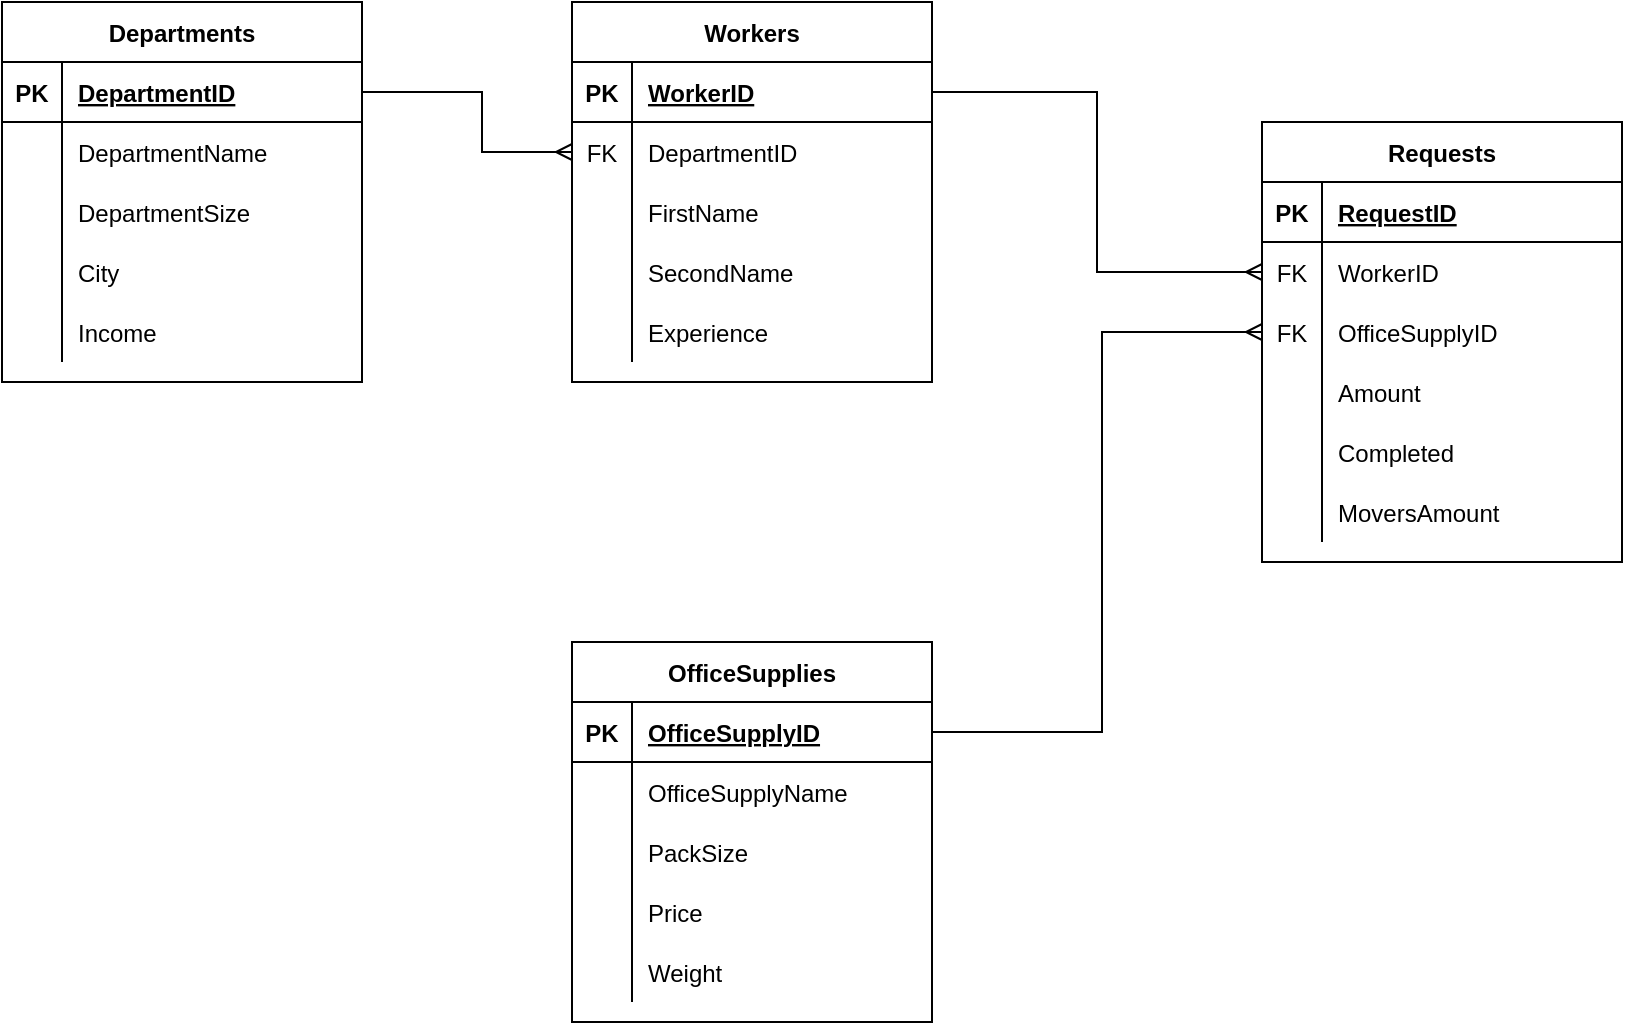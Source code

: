 <mxfile version="13.9.9" type="device" pages="2"><diagram id="JBA9lCnYGL79cfKIFQ2S" name="Страница 1"><mxGraphModel dx="1779" dy="644" grid="1" gridSize="10" guides="1" tooltips="1" connect="1" arrows="1" fold="1" page="1" pageScale="1" pageWidth="827" pageHeight="1169" math="0" shadow="0"><root><mxCell id="0"/><mxCell id="1" parent="0"/><mxCell id="MQrUTSWhX9fQGdC_dqaY-1" value="Requests" style="shape=table;startSize=30;container=1;collapsible=1;childLayout=tableLayout;fixedRows=1;rowLines=0;fontStyle=1;align=center;resizeLast=1;" parent="1" vertex="1"><mxGeometry x="480" y="840" width="180" height="220" as="geometry"/></mxCell><mxCell id="MQrUTSWhX9fQGdC_dqaY-2" value="" style="shape=partialRectangle;collapsible=0;dropTarget=0;pointerEvents=0;fillColor=none;top=0;left=0;bottom=1;right=0;points=[[0,0.5],[1,0.5]];portConstraint=eastwest;" parent="MQrUTSWhX9fQGdC_dqaY-1" vertex="1"><mxGeometry y="30" width="180" height="30" as="geometry"/></mxCell><mxCell id="MQrUTSWhX9fQGdC_dqaY-3" value="PK" style="shape=partialRectangle;connectable=0;fillColor=none;top=0;left=0;bottom=0;right=0;fontStyle=1;overflow=hidden;" parent="MQrUTSWhX9fQGdC_dqaY-2" vertex="1"><mxGeometry width="30" height="30" as="geometry"/></mxCell><mxCell id="MQrUTSWhX9fQGdC_dqaY-4" value="RequestID" style="shape=partialRectangle;connectable=0;fillColor=none;top=0;left=0;bottom=0;right=0;align=left;spacingLeft=6;fontStyle=5;overflow=hidden;" parent="MQrUTSWhX9fQGdC_dqaY-2" vertex="1"><mxGeometry x="30" width="150" height="30" as="geometry"/></mxCell><mxCell id="MQrUTSWhX9fQGdC_dqaY-5" value="" style="shape=partialRectangle;collapsible=0;dropTarget=0;pointerEvents=0;fillColor=none;top=0;left=0;bottom=0;right=0;points=[[0,0.5],[1,0.5]];portConstraint=eastwest;" parent="MQrUTSWhX9fQGdC_dqaY-1" vertex="1"><mxGeometry y="60" width="180" height="30" as="geometry"/></mxCell><mxCell id="MQrUTSWhX9fQGdC_dqaY-6" value="FK" style="shape=partialRectangle;connectable=0;fillColor=none;top=0;left=0;bottom=0;right=0;editable=1;overflow=hidden;" parent="MQrUTSWhX9fQGdC_dqaY-5" vertex="1"><mxGeometry width="30" height="30" as="geometry"/></mxCell><mxCell id="MQrUTSWhX9fQGdC_dqaY-7" value="WorkerID" style="shape=partialRectangle;connectable=0;fillColor=none;top=0;left=0;bottom=0;right=0;align=left;spacingLeft=6;overflow=hidden;" parent="MQrUTSWhX9fQGdC_dqaY-5" vertex="1"><mxGeometry x="30" width="150" height="30" as="geometry"/></mxCell><mxCell id="MQrUTSWhX9fQGdC_dqaY-8" style="shape=partialRectangle;collapsible=0;dropTarget=0;pointerEvents=0;fillColor=none;top=0;left=0;bottom=0;right=0;points=[[0,0.5],[1,0.5]];portConstraint=eastwest;" parent="MQrUTSWhX9fQGdC_dqaY-1" vertex="1"><mxGeometry y="90" width="180" height="30" as="geometry"/></mxCell><mxCell id="MQrUTSWhX9fQGdC_dqaY-9" value="FK" style="shape=partialRectangle;connectable=0;fillColor=none;top=0;left=0;bottom=0;right=0;editable=1;overflow=hidden;" parent="MQrUTSWhX9fQGdC_dqaY-8" vertex="1"><mxGeometry width="30" height="30" as="geometry"/></mxCell><mxCell id="MQrUTSWhX9fQGdC_dqaY-10" value="OfficeSupplyID" style="shape=partialRectangle;connectable=0;fillColor=none;top=0;left=0;bottom=0;right=0;align=left;spacingLeft=6;overflow=hidden;" parent="MQrUTSWhX9fQGdC_dqaY-8" vertex="1"><mxGeometry x="30" width="150" height="30" as="geometry"/></mxCell><mxCell id="MQrUTSWhX9fQGdC_dqaY-11" value="" style="shape=partialRectangle;collapsible=0;dropTarget=0;pointerEvents=0;fillColor=none;top=0;left=0;bottom=0;right=0;points=[[0,0.5],[1,0.5]];portConstraint=eastwest;" parent="MQrUTSWhX9fQGdC_dqaY-1" vertex="1"><mxGeometry y="120" width="180" height="30" as="geometry"/></mxCell><mxCell id="MQrUTSWhX9fQGdC_dqaY-12" value="" style="shape=partialRectangle;connectable=0;fillColor=none;top=0;left=0;bottom=0;right=0;editable=1;overflow=hidden;" parent="MQrUTSWhX9fQGdC_dqaY-11" vertex="1"><mxGeometry width="30" height="30" as="geometry"/></mxCell><mxCell id="MQrUTSWhX9fQGdC_dqaY-13" value="Amount" style="shape=partialRectangle;connectable=0;fillColor=none;top=0;left=0;bottom=0;right=0;align=left;spacingLeft=6;overflow=hidden;" parent="MQrUTSWhX9fQGdC_dqaY-11" vertex="1"><mxGeometry x="30" width="150" height="30" as="geometry"/></mxCell><mxCell id="MQrUTSWhX9fQGdC_dqaY-20" value="" style="shape=partialRectangle;collapsible=0;dropTarget=0;pointerEvents=0;fillColor=none;top=0;left=0;bottom=0;right=0;points=[[0,0.5],[1,0.5]];portConstraint=eastwest;" parent="MQrUTSWhX9fQGdC_dqaY-1" vertex="1"><mxGeometry y="150" width="180" height="30" as="geometry"/></mxCell><mxCell id="MQrUTSWhX9fQGdC_dqaY-21" value="" style="shape=partialRectangle;connectable=0;fillColor=none;top=0;left=0;bottom=0;right=0;editable=1;overflow=hidden;" parent="MQrUTSWhX9fQGdC_dqaY-20" vertex="1"><mxGeometry width="30" height="30" as="geometry"/></mxCell><mxCell id="MQrUTSWhX9fQGdC_dqaY-22" value="Completed" style="shape=partialRectangle;connectable=0;fillColor=none;top=0;left=0;bottom=0;right=0;align=left;spacingLeft=6;overflow=hidden;" parent="MQrUTSWhX9fQGdC_dqaY-20" vertex="1"><mxGeometry x="30" width="150" height="30" as="geometry"/></mxCell><mxCell id="U74N8zRmTQMSgOR-BEY1-1" value="" style="shape=partialRectangle;collapsible=0;dropTarget=0;pointerEvents=0;fillColor=none;top=0;left=0;bottom=0;right=0;points=[[0,0.5],[1,0.5]];portConstraint=eastwest;" vertex="1" parent="MQrUTSWhX9fQGdC_dqaY-1"><mxGeometry y="180" width="180" height="30" as="geometry"/></mxCell><mxCell id="U74N8zRmTQMSgOR-BEY1-2" value="" style="shape=partialRectangle;connectable=0;fillColor=none;top=0;left=0;bottom=0;right=0;editable=1;overflow=hidden;" vertex="1" parent="U74N8zRmTQMSgOR-BEY1-1"><mxGeometry width="30" height="30" as="geometry"/></mxCell><mxCell id="U74N8zRmTQMSgOR-BEY1-3" value="MoversAmount" style="shape=partialRectangle;connectable=0;fillColor=none;top=0;left=0;bottom=0;right=0;align=left;spacingLeft=6;overflow=hidden;" vertex="1" parent="U74N8zRmTQMSgOR-BEY1-1"><mxGeometry x="30" width="150" height="30" as="geometry"/></mxCell><mxCell id="MQrUTSWhX9fQGdC_dqaY-26" style="edgeStyle=orthogonalEdgeStyle;rounded=0;orthogonalLoop=1;jettySize=auto;html=1;exitX=1;exitY=0.5;exitDx=0;exitDy=0;endArrow=ERmany;endFill=0;entryX=0;entryY=0.5;entryDx=0;entryDy=0;" parent="1" source="MQrUTSWhX9fQGdC_dqaY-28" target="MQrUTSWhX9fQGdC_dqaY-5" edge="1"><mxGeometry relative="1" as="geometry"><mxPoint x="390" y="760" as="targetPoint"/></mxGeometry></mxCell><mxCell id="MQrUTSWhX9fQGdC_dqaY-27" value="Workers" style="shape=table;startSize=30;container=1;collapsible=1;childLayout=tableLayout;fixedRows=1;rowLines=0;fontStyle=1;align=center;resizeLast=1;" parent="1" vertex="1"><mxGeometry x="135" y="780" width="180" height="190" as="geometry"/></mxCell><mxCell id="MQrUTSWhX9fQGdC_dqaY-28" value="" style="shape=partialRectangle;collapsible=0;dropTarget=0;pointerEvents=0;fillColor=none;top=0;left=0;bottom=1;right=0;points=[[0,0.5],[1,0.5]];portConstraint=eastwest;" parent="MQrUTSWhX9fQGdC_dqaY-27" vertex="1"><mxGeometry y="30" width="180" height="30" as="geometry"/></mxCell><mxCell id="MQrUTSWhX9fQGdC_dqaY-29" value="PK" style="shape=partialRectangle;connectable=0;fillColor=none;top=0;left=0;bottom=0;right=0;fontStyle=1;overflow=hidden;" parent="MQrUTSWhX9fQGdC_dqaY-28" vertex="1"><mxGeometry width="30" height="30" as="geometry"/></mxCell><mxCell id="MQrUTSWhX9fQGdC_dqaY-30" value="WorkerID" style="shape=partialRectangle;connectable=0;fillColor=none;top=0;left=0;bottom=0;right=0;align=left;spacingLeft=6;fontStyle=5;overflow=hidden;" parent="MQrUTSWhX9fQGdC_dqaY-28" vertex="1"><mxGeometry x="30" width="150" height="30" as="geometry"/></mxCell><mxCell id="MQrUTSWhX9fQGdC_dqaY-31" value="" style="shape=partialRectangle;collapsible=0;dropTarget=0;pointerEvents=0;fillColor=none;top=0;left=0;bottom=0;right=0;points=[[0,0.5],[1,0.5]];portConstraint=eastwest;" parent="MQrUTSWhX9fQGdC_dqaY-27" vertex="1"><mxGeometry y="60" width="180" height="30" as="geometry"/></mxCell><mxCell id="MQrUTSWhX9fQGdC_dqaY-32" value="FK" style="shape=partialRectangle;connectable=0;fillColor=none;top=0;left=0;bottom=0;right=0;editable=1;overflow=hidden;" parent="MQrUTSWhX9fQGdC_dqaY-31" vertex="1"><mxGeometry width="30" height="30" as="geometry"/></mxCell><mxCell id="MQrUTSWhX9fQGdC_dqaY-33" value="DepartmentID" style="shape=partialRectangle;connectable=0;fillColor=none;top=0;left=0;bottom=0;right=0;align=left;spacingLeft=6;overflow=hidden;" parent="MQrUTSWhX9fQGdC_dqaY-31" vertex="1"><mxGeometry x="30" width="150" height="30" as="geometry"/></mxCell><mxCell id="MQrUTSWhX9fQGdC_dqaY-34" value="" style="shape=partialRectangle;collapsible=0;dropTarget=0;pointerEvents=0;fillColor=none;top=0;left=0;bottom=0;right=0;points=[[0,0.5],[1,0.5]];portConstraint=eastwest;" parent="MQrUTSWhX9fQGdC_dqaY-27" vertex="1"><mxGeometry y="90" width="180" height="30" as="geometry"/></mxCell><mxCell id="MQrUTSWhX9fQGdC_dqaY-35" value="" style="shape=partialRectangle;connectable=0;fillColor=none;top=0;left=0;bottom=0;right=0;editable=1;overflow=hidden;" parent="MQrUTSWhX9fQGdC_dqaY-34" vertex="1"><mxGeometry width="30" height="30" as="geometry"/></mxCell><mxCell id="MQrUTSWhX9fQGdC_dqaY-36" value="FirstName" style="shape=partialRectangle;connectable=0;fillColor=none;top=0;left=0;bottom=0;right=0;align=left;spacingLeft=6;overflow=hidden;" parent="MQrUTSWhX9fQGdC_dqaY-34" vertex="1"><mxGeometry x="30" width="150" height="30" as="geometry"/></mxCell><mxCell id="MQrUTSWhX9fQGdC_dqaY-37" style="shape=partialRectangle;collapsible=0;dropTarget=0;pointerEvents=0;fillColor=none;top=0;left=0;bottom=0;right=0;points=[[0,0.5],[1,0.5]];portConstraint=eastwest;" parent="MQrUTSWhX9fQGdC_dqaY-27" vertex="1"><mxGeometry y="120" width="180" height="30" as="geometry"/></mxCell><mxCell id="MQrUTSWhX9fQGdC_dqaY-38" style="shape=partialRectangle;connectable=0;fillColor=none;top=0;left=0;bottom=0;right=0;editable=1;overflow=hidden;" parent="MQrUTSWhX9fQGdC_dqaY-37" vertex="1"><mxGeometry width="30" height="30" as="geometry"/></mxCell><mxCell id="MQrUTSWhX9fQGdC_dqaY-39" value="SecondName" style="shape=partialRectangle;connectable=0;fillColor=none;top=0;left=0;bottom=0;right=0;align=left;spacingLeft=6;overflow=hidden;" parent="MQrUTSWhX9fQGdC_dqaY-37" vertex="1"><mxGeometry x="30" width="150" height="30" as="geometry"/></mxCell><mxCell id="MQrUTSWhX9fQGdC_dqaY-43" style="shape=partialRectangle;collapsible=0;dropTarget=0;pointerEvents=0;fillColor=none;top=0;left=0;bottom=0;right=0;points=[[0,0.5],[1,0.5]];portConstraint=eastwest;" parent="MQrUTSWhX9fQGdC_dqaY-27" vertex="1"><mxGeometry y="150" width="180" height="30" as="geometry"/></mxCell><mxCell id="MQrUTSWhX9fQGdC_dqaY-44" style="shape=partialRectangle;connectable=0;fillColor=none;top=0;left=0;bottom=0;right=0;editable=1;overflow=hidden;" parent="MQrUTSWhX9fQGdC_dqaY-43" vertex="1"><mxGeometry width="30" height="30" as="geometry"/></mxCell><mxCell id="MQrUTSWhX9fQGdC_dqaY-45" value="Experience" style="shape=partialRectangle;connectable=0;fillColor=none;top=0;left=0;bottom=0;right=0;align=left;spacingLeft=6;overflow=hidden;" parent="MQrUTSWhX9fQGdC_dqaY-43" vertex="1"><mxGeometry x="30" width="150" height="30" as="geometry"/></mxCell><mxCell id="MQrUTSWhX9fQGdC_dqaY-46" style="edgeStyle=orthogonalEdgeStyle;rounded=0;orthogonalLoop=1;jettySize=auto;html=1;exitX=1;exitY=0.5;exitDx=0;exitDy=0;endArrow=ERmany;endFill=0;entryX=0;entryY=0.5;entryDx=0;entryDy=0;" parent="1" source="MQrUTSWhX9fQGdC_dqaY-48" target="MQrUTSWhX9fQGdC_dqaY-8" edge="1"><mxGeometry relative="1" as="geometry"><mxPoint x="570" y="970" as="targetPoint"/><mxPoint x="340" y="1045" as="sourcePoint"/><Array as="points"><mxPoint x="400" y="1145"/><mxPoint x="400" y="945"/></Array></mxGeometry></mxCell><mxCell id="MQrUTSWhX9fQGdC_dqaY-47" value="OfficeSupplies" style="shape=table;startSize=30;container=1;collapsible=1;childLayout=tableLayout;fixedRows=1;rowLines=0;fontStyle=1;align=center;resizeLast=1;" parent="1" vertex="1"><mxGeometry x="135" y="1100" width="180" height="190" as="geometry"/></mxCell><mxCell id="MQrUTSWhX9fQGdC_dqaY-48" value="" style="shape=partialRectangle;collapsible=0;dropTarget=0;pointerEvents=0;fillColor=none;top=0;left=0;bottom=1;right=0;points=[[0,0.5],[1,0.5]];portConstraint=eastwest;" parent="MQrUTSWhX9fQGdC_dqaY-47" vertex="1"><mxGeometry y="30" width="180" height="30" as="geometry"/></mxCell><mxCell id="MQrUTSWhX9fQGdC_dqaY-49" value="PK" style="shape=partialRectangle;connectable=0;fillColor=none;top=0;left=0;bottom=0;right=0;fontStyle=1;overflow=hidden;" parent="MQrUTSWhX9fQGdC_dqaY-48" vertex="1"><mxGeometry width="30" height="30" as="geometry"/></mxCell><mxCell id="MQrUTSWhX9fQGdC_dqaY-50" value="OfficeSupplyID" style="shape=partialRectangle;connectable=0;fillColor=none;top=0;left=0;bottom=0;right=0;align=left;spacingLeft=6;fontStyle=5;overflow=hidden;" parent="MQrUTSWhX9fQGdC_dqaY-48" vertex="1"><mxGeometry x="30" width="150" height="30" as="geometry"/></mxCell><mxCell id="MQrUTSWhX9fQGdC_dqaY-51" style="shape=partialRectangle;collapsible=0;dropTarget=0;pointerEvents=0;fillColor=none;top=0;left=0;bottom=0;right=0;points=[[0,0.5],[1,0.5]];portConstraint=eastwest;" parent="MQrUTSWhX9fQGdC_dqaY-47" vertex="1"><mxGeometry y="60" width="180" height="30" as="geometry"/></mxCell><mxCell id="MQrUTSWhX9fQGdC_dqaY-52" value="" style="shape=partialRectangle;connectable=0;fillColor=none;top=0;left=0;bottom=0;right=0;editable=1;overflow=hidden;" parent="MQrUTSWhX9fQGdC_dqaY-51" vertex="1"><mxGeometry width="30" height="30" as="geometry"/></mxCell><mxCell id="MQrUTSWhX9fQGdC_dqaY-53" value="OfficeSupplyName" style="shape=partialRectangle;connectable=0;fillColor=none;top=0;left=0;bottom=0;right=0;align=left;spacingLeft=6;overflow=hidden;" parent="MQrUTSWhX9fQGdC_dqaY-51" vertex="1"><mxGeometry x="30" width="150" height="30" as="geometry"/></mxCell><mxCell id="MQrUTSWhX9fQGdC_dqaY-54" value="" style="shape=partialRectangle;collapsible=0;dropTarget=0;pointerEvents=0;fillColor=none;top=0;left=0;bottom=0;right=0;points=[[0,0.5],[1,0.5]];portConstraint=eastwest;" parent="MQrUTSWhX9fQGdC_dqaY-47" vertex="1"><mxGeometry y="90" width="180" height="30" as="geometry"/></mxCell><mxCell id="MQrUTSWhX9fQGdC_dqaY-55" value="" style="shape=partialRectangle;connectable=0;fillColor=none;top=0;left=0;bottom=0;right=0;editable=1;overflow=hidden;" parent="MQrUTSWhX9fQGdC_dqaY-54" vertex="1"><mxGeometry width="30" height="30" as="geometry"/></mxCell><mxCell id="MQrUTSWhX9fQGdC_dqaY-56" value="PackSize" style="shape=partialRectangle;connectable=0;fillColor=none;top=0;left=0;bottom=0;right=0;align=left;spacingLeft=6;overflow=hidden;" parent="MQrUTSWhX9fQGdC_dqaY-54" vertex="1"><mxGeometry x="30" width="150" height="30" as="geometry"/></mxCell><mxCell id="MQrUTSWhX9fQGdC_dqaY-57" value="" style="shape=partialRectangle;collapsible=0;dropTarget=0;pointerEvents=0;fillColor=none;top=0;left=0;bottom=0;right=0;points=[[0,0.5],[1,0.5]];portConstraint=eastwest;" parent="MQrUTSWhX9fQGdC_dqaY-47" vertex="1"><mxGeometry y="120" width="180" height="30" as="geometry"/></mxCell><mxCell id="MQrUTSWhX9fQGdC_dqaY-58" value="" style="shape=partialRectangle;connectable=0;fillColor=none;top=0;left=0;bottom=0;right=0;editable=1;overflow=hidden;" parent="MQrUTSWhX9fQGdC_dqaY-57" vertex="1"><mxGeometry width="30" height="30" as="geometry"/></mxCell><mxCell id="MQrUTSWhX9fQGdC_dqaY-59" value="Price" style="shape=partialRectangle;connectable=0;fillColor=none;top=0;left=0;bottom=0;right=0;align=left;spacingLeft=6;overflow=hidden;" parent="MQrUTSWhX9fQGdC_dqaY-57" vertex="1"><mxGeometry x="30" width="150" height="30" as="geometry"/></mxCell><mxCell id="MQrUTSWhX9fQGdC_dqaY-60" value="" style="shape=partialRectangle;collapsible=0;dropTarget=0;pointerEvents=0;fillColor=none;top=0;left=0;bottom=0;right=0;points=[[0,0.5],[1,0.5]];portConstraint=eastwest;" parent="MQrUTSWhX9fQGdC_dqaY-47" vertex="1"><mxGeometry y="150" width="180" height="30" as="geometry"/></mxCell><mxCell id="MQrUTSWhX9fQGdC_dqaY-61" value="" style="shape=partialRectangle;connectable=0;fillColor=none;top=0;left=0;bottom=0;right=0;editable=1;overflow=hidden;" parent="MQrUTSWhX9fQGdC_dqaY-60" vertex="1"><mxGeometry width="30" height="30" as="geometry"/></mxCell><mxCell id="MQrUTSWhX9fQGdC_dqaY-62" value="Weight" style="shape=partialRectangle;connectable=0;fillColor=none;top=0;left=0;bottom=0;right=0;align=left;spacingLeft=6;overflow=hidden;" parent="MQrUTSWhX9fQGdC_dqaY-60" vertex="1"><mxGeometry x="30" width="150" height="30" as="geometry"/></mxCell><mxCell id="MQrUTSWhX9fQGdC_dqaY-66" value="Departments" style="shape=table;startSize=30;container=1;collapsible=1;childLayout=tableLayout;fixedRows=1;rowLines=0;fontStyle=1;align=center;resizeLast=1;" parent="1" vertex="1"><mxGeometry x="-150" y="780" width="180" height="190" as="geometry"/></mxCell><mxCell id="MQrUTSWhX9fQGdC_dqaY-67" value="" style="shape=partialRectangle;collapsible=0;dropTarget=0;pointerEvents=0;fillColor=none;top=0;left=0;bottom=1;right=0;points=[[0,0.5],[1,0.5]];portConstraint=eastwest;" parent="MQrUTSWhX9fQGdC_dqaY-66" vertex="1"><mxGeometry y="30" width="180" height="30" as="geometry"/></mxCell><mxCell id="MQrUTSWhX9fQGdC_dqaY-68" value="PK" style="shape=partialRectangle;connectable=0;fillColor=none;top=0;left=0;bottom=0;right=0;fontStyle=1;overflow=hidden;" parent="MQrUTSWhX9fQGdC_dqaY-67" vertex="1"><mxGeometry width="30" height="30" as="geometry"/></mxCell><mxCell id="MQrUTSWhX9fQGdC_dqaY-69" value="DepartmentID" style="shape=partialRectangle;connectable=0;fillColor=none;top=0;left=0;bottom=0;right=0;align=left;spacingLeft=6;fontStyle=5;overflow=hidden;" parent="MQrUTSWhX9fQGdC_dqaY-67" vertex="1"><mxGeometry x="30" width="150" height="30" as="geometry"/></mxCell><mxCell id="MQrUTSWhX9fQGdC_dqaY-70" value="" style="shape=partialRectangle;collapsible=0;dropTarget=0;pointerEvents=0;fillColor=none;top=0;left=0;bottom=0;right=0;points=[[0,0.5],[1,0.5]];portConstraint=eastwest;" parent="MQrUTSWhX9fQGdC_dqaY-66" vertex="1"><mxGeometry y="60" width="180" height="30" as="geometry"/></mxCell><mxCell id="MQrUTSWhX9fQGdC_dqaY-71" value="" style="shape=partialRectangle;connectable=0;fillColor=none;top=0;left=0;bottom=0;right=0;editable=1;overflow=hidden;" parent="MQrUTSWhX9fQGdC_dqaY-70" vertex="1"><mxGeometry width="30" height="30" as="geometry"/></mxCell><mxCell id="MQrUTSWhX9fQGdC_dqaY-72" value="DepartmentName" style="shape=partialRectangle;connectable=0;fillColor=none;top=0;left=0;bottom=0;right=0;align=left;spacingLeft=6;overflow=hidden;" parent="MQrUTSWhX9fQGdC_dqaY-70" vertex="1"><mxGeometry x="30" width="150" height="30" as="geometry"/></mxCell><mxCell id="MQrUTSWhX9fQGdC_dqaY-73" value="" style="shape=partialRectangle;collapsible=0;dropTarget=0;pointerEvents=0;fillColor=none;top=0;left=0;bottom=0;right=0;points=[[0,0.5],[1,0.5]];portConstraint=eastwest;" parent="MQrUTSWhX9fQGdC_dqaY-66" vertex="1"><mxGeometry y="90" width="180" height="30" as="geometry"/></mxCell><mxCell id="MQrUTSWhX9fQGdC_dqaY-74" value="" style="shape=partialRectangle;connectable=0;fillColor=none;top=0;left=0;bottom=0;right=0;editable=1;overflow=hidden;" parent="MQrUTSWhX9fQGdC_dqaY-73" vertex="1"><mxGeometry width="30" height="30" as="geometry"/></mxCell><mxCell id="MQrUTSWhX9fQGdC_dqaY-75" value="DepartmentSize" style="shape=partialRectangle;connectable=0;fillColor=none;top=0;left=0;bottom=0;right=0;align=left;spacingLeft=6;overflow=hidden;" parent="MQrUTSWhX9fQGdC_dqaY-73" vertex="1"><mxGeometry x="30" width="150" height="30" as="geometry"/></mxCell><mxCell id="MQrUTSWhX9fQGdC_dqaY-76" style="shape=partialRectangle;collapsible=0;dropTarget=0;pointerEvents=0;fillColor=none;top=0;left=0;bottom=0;right=0;points=[[0,0.5],[1,0.5]];portConstraint=eastwest;" parent="MQrUTSWhX9fQGdC_dqaY-66" vertex="1"><mxGeometry y="120" width="180" height="30" as="geometry"/></mxCell><mxCell id="MQrUTSWhX9fQGdC_dqaY-77" style="shape=partialRectangle;connectable=0;fillColor=none;top=0;left=0;bottom=0;right=0;editable=1;overflow=hidden;" parent="MQrUTSWhX9fQGdC_dqaY-76" vertex="1"><mxGeometry width="30" height="30" as="geometry"/></mxCell><mxCell id="MQrUTSWhX9fQGdC_dqaY-78" value="City" style="shape=partialRectangle;connectable=0;fillColor=none;top=0;left=0;bottom=0;right=0;align=left;spacingLeft=6;overflow=hidden;" parent="MQrUTSWhX9fQGdC_dqaY-76" vertex="1"><mxGeometry x="30" width="150" height="30" as="geometry"/></mxCell><mxCell id="MQrUTSWhX9fQGdC_dqaY-79" value="" style="shape=partialRectangle;collapsible=0;dropTarget=0;pointerEvents=0;fillColor=none;top=0;left=0;bottom=0;right=0;points=[[0,0.5],[1,0.5]];portConstraint=eastwest;" parent="MQrUTSWhX9fQGdC_dqaY-66" vertex="1"><mxGeometry y="150" width="180" height="30" as="geometry"/></mxCell><mxCell id="MQrUTSWhX9fQGdC_dqaY-80" value="" style="shape=partialRectangle;connectable=0;fillColor=none;top=0;left=0;bottom=0;right=0;editable=1;overflow=hidden;" parent="MQrUTSWhX9fQGdC_dqaY-79" vertex="1"><mxGeometry width="30" height="30" as="geometry"/></mxCell><mxCell id="MQrUTSWhX9fQGdC_dqaY-81" value="Income" style="shape=partialRectangle;connectable=0;fillColor=none;top=0;left=0;bottom=0;right=0;align=left;spacingLeft=6;overflow=hidden;" parent="MQrUTSWhX9fQGdC_dqaY-79" vertex="1"><mxGeometry x="30" width="150" height="30" as="geometry"/></mxCell><mxCell id="MQrUTSWhX9fQGdC_dqaY-85" style="edgeStyle=orthogonalEdgeStyle;rounded=0;orthogonalLoop=1;jettySize=auto;html=1;exitX=1;exitY=0.5;exitDx=0;exitDy=0;endArrow=ERmany;endFill=0;entryX=0;entryY=0.5;entryDx=0;entryDy=0;" parent="1" source="MQrUTSWhX9fQGdC_dqaY-67" target="MQrUTSWhX9fQGdC_dqaY-31" edge="1"><mxGeometry relative="1" as="geometry"><mxPoint x="315" y="970" as="targetPoint"/><mxPoint x="25" y="1115" as="sourcePoint"/><Array as="points"><mxPoint x="90" y="825"/><mxPoint x="90" y="855"/></Array></mxGeometry></mxCell></root></mxGraphModel></diagram><diagram id="_WlOd75h7R3ADTDau8TM" name="Страница 2"><mxGraphModel dx="1947" dy="1927" grid="1" gridSize="10" guides="1" tooltips="1" connect="1" arrows="1" fold="1" page="1" pageScale="1" pageWidth="827" pageHeight="1169" math="0" shadow="0"><root><mxCell id="t2hOWC-bfq2sj2ZOZXH2-0"/><mxCell id="t2hOWC-bfq2sj2ZOZXH2-1" parent="t2hOWC-bfq2sj2ZOZXH2-0"/><mxCell id="t2hOWC-bfq2sj2ZOZXH2-2" value="Workers" style="whiteSpace=wrap;html=1;align=center;" vertex="1" parent="t2hOWC-bfq2sj2ZOZXH2-1"><mxGeometry x="380" y="470" width="100" height="40" as="geometry"/></mxCell><mxCell id="t2hOWC-bfq2sj2ZOZXH2-3" value="WorkerID" style="ellipse;whiteSpace=wrap;html=1;align=center;" vertex="1" parent="t2hOWC-bfq2sj2ZOZXH2-1"><mxGeometry x="270" y="540" width="100" height="40" as="geometry"/></mxCell><mxCell id="t2hOWC-bfq2sj2ZOZXH2-5" value="DepartmentID" style="ellipse;whiteSpace=wrap;html=1;align=center;" vertex="1" parent="t2hOWC-bfq2sj2ZOZXH2-1"><mxGeometry x="270" y="590" width="100" height="40" as="geometry"/></mxCell><mxCell id="t2hOWC-bfq2sj2ZOZXH2-6" value="FirstName" style="ellipse;whiteSpace=wrap;html=1;align=center;" vertex="1" parent="t2hOWC-bfq2sj2ZOZXH2-1"><mxGeometry x="270" y="640" width="100" height="40" as="geometry"/></mxCell><mxCell id="t2hOWC-bfq2sj2ZOZXH2-7" value="SecondName" style="ellipse;whiteSpace=wrap;html=1;align=center;" vertex="1" parent="t2hOWC-bfq2sj2ZOZXH2-1"><mxGeometry x="270" y="690" width="100" height="40" as="geometry"/></mxCell><mxCell id="t2hOWC-bfq2sj2ZOZXH2-8" value="Products" style="whiteSpace=wrap;html=1;align=center;" vertex="1" parent="t2hOWC-bfq2sj2ZOZXH2-1"><mxGeometry x="580" y="470" width="100" height="40" as="geometry"/></mxCell><mxCell id="t2hOWC-bfq2sj2ZOZXH2-9" value="Name" style="ellipse;whiteSpace=wrap;html=1;align=center;" vertex="1" parent="t2hOWC-bfq2sj2ZOZXH2-1"><mxGeometry x="650" y="590" width="100" height="40" as="geometry"/></mxCell><mxCell id="t2hOWC-bfq2sj2ZOZXH2-10" value="PackSize" style="ellipse;whiteSpace=wrap;html=1;align=center;" vertex="1" parent="t2hOWC-bfq2sj2ZOZXH2-1"><mxGeometry x="650" y="640" width="100" height="40" as="geometry"/></mxCell><mxCell id="t2hOWC-bfq2sj2ZOZXH2-11" value="Price" style="ellipse;whiteSpace=wrap;html=1;align=center;" vertex="1" parent="t2hOWC-bfq2sj2ZOZXH2-1"><mxGeometry x="650" y="690" width="100" height="40" as="geometry"/></mxCell><mxCell id="t2hOWC-bfq2sj2ZOZXH2-12" value="Size" style="ellipse;whiteSpace=wrap;html=1;align=center;" vertex="1" parent="t2hOWC-bfq2sj2ZOZXH2-1"><mxGeometry x="650" y="740" width="100" height="40" as="geometry"/></mxCell><mxCell id="t2hOWC-bfq2sj2ZOZXH2-13" value="PK" style="text;html=1;align=center;verticalAlign=middle;resizable=0;points=[];autosize=1;" vertex="1" parent="t2hOWC-bfq2sj2ZOZXH2-1"><mxGeometry x="750" y="550" width="30" height="20" as="geometry"/></mxCell><mxCell id="t2hOWC-bfq2sj2ZOZXH2-14" value="" style="endArrow=none;html=1;rounded=0;exitX=0.5;exitY=1;exitDx=0;exitDy=0;" edge="1" parent="t2hOWC-bfq2sj2ZOZXH2-1" source="t2hOWC-bfq2sj2ZOZXH2-8"><mxGeometry relative="1" as="geometry"><mxPoint x="330" y="890" as="sourcePoint"/><mxPoint x="630" y="820" as="targetPoint"/></mxGeometry></mxCell><mxCell id="t2hOWC-bfq2sj2ZOZXH2-15" value="" style="endArrow=none;html=1;rounded=0;exitX=0;exitY=0.5;exitDx=0;exitDy=0;" edge="1" parent="t2hOWC-bfq2sj2ZOZXH2-1" source="t2hOWC-bfq2sj2ZOZXH2-9"><mxGeometry relative="1" as="geometry"><mxPoint x="330" y="940" as="sourcePoint"/><mxPoint x="630" y="610" as="targetPoint"/></mxGeometry></mxCell><mxCell id="t2hOWC-bfq2sj2ZOZXH2-16" value="" style="endArrow=none;html=1;rounded=0;exitX=0;exitY=0.5;exitDx=0;exitDy=0;" edge="1" parent="t2hOWC-bfq2sj2ZOZXH2-1" source="t2hOWC-bfq2sj2ZOZXH2-10"><mxGeometry relative="1" as="geometry"><mxPoint x="340" y="950" as="sourcePoint"/><mxPoint x="630" y="660" as="targetPoint"/></mxGeometry></mxCell><mxCell id="t2hOWC-bfq2sj2ZOZXH2-17" value="" style="endArrow=none;html=1;rounded=0;exitX=0;exitY=0.5;exitDx=0;exitDy=0;" edge="1" parent="t2hOWC-bfq2sj2ZOZXH2-1" source="t2hOWC-bfq2sj2ZOZXH2-11"><mxGeometry relative="1" as="geometry"><mxPoint x="660" y="670" as="sourcePoint"/><mxPoint x="630" y="710" as="targetPoint"/></mxGeometry></mxCell><mxCell id="t2hOWC-bfq2sj2ZOZXH2-18" value="" style="endArrow=none;html=1;rounded=0;exitX=0;exitY=0.5;exitDx=0;exitDy=0;" edge="1" parent="t2hOWC-bfq2sj2ZOZXH2-1"><mxGeometry relative="1" as="geometry"><mxPoint x="650" y="759.76" as="sourcePoint"/><mxPoint x="630" y="760" as="targetPoint"/></mxGeometry></mxCell><mxCell id="t2hOWC-bfq2sj2ZOZXH2-19" value="" style="endArrow=none;html=1;rounded=0;exitX=0.5;exitY=1;exitDx=0;exitDy=0;" edge="1" parent="t2hOWC-bfq2sj2ZOZXH2-1"><mxGeometry relative="1" as="geometry"><mxPoint x="429.41" y="510" as="sourcePoint"/><mxPoint x="429.41" y="830" as="targetPoint"/></mxGeometry></mxCell><mxCell id="t2hOWC-bfq2sj2ZOZXH2-20" value="" style="endArrow=none;html=1;rounded=0;" edge="1" parent="t2hOWC-bfq2sj2ZOZXH2-1"><mxGeometry relative="1" as="geometry"><mxPoint x="370" y="610" as="sourcePoint"/><mxPoint x="430" y="610" as="targetPoint"/></mxGeometry></mxCell><mxCell id="t2hOWC-bfq2sj2ZOZXH2-21" value="" style="endArrow=none;html=1;rounded=0;exitX=1;exitY=0.5;exitDx=0;exitDy=0;" edge="1" parent="t2hOWC-bfq2sj2ZOZXH2-1" source="t2hOWC-bfq2sj2ZOZXH2-6"><mxGeometry relative="1" as="geometry"><mxPoint x="350" y="660" as="sourcePoint"/><mxPoint x="430" y="660" as="targetPoint"/></mxGeometry></mxCell><mxCell id="t2hOWC-bfq2sj2ZOZXH2-22" value="" style="endArrow=none;html=1;rounded=0;" edge="1" parent="t2hOWC-bfq2sj2ZOZXH2-1"><mxGeometry relative="1" as="geometry"><mxPoint x="370" y="710" as="sourcePoint"/><mxPoint x="430" y="710" as="targetPoint"/></mxGeometry></mxCell><mxCell id="t2hOWC-bfq2sj2ZOZXH2-23" value="" style="endArrow=none;html=1;rounded=0;" edge="1" parent="t2hOWC-bfq2sj2ZOZXH2-1"><mxGeometry relative="1" as="geometry"><mxPoint x="370" y="560" as="sourcePoint"/><mxPoint x="430" y="560" as="targetPoint"/></mxGeometry></mxCell><mxCell id="t2hOWC-bfq2sj2ZOZXH2-24" value="Orders" style="whiteSpace=wrap;html=1;align=center;" vertex="1" parent="t2hOWC-bfq2sj2ZOZXH2-1"><mxGeometry x="480" y="350" width="100" height="40" as="geometry"/></mxCell><mxCell id="t2hOWC-bfq2sj2ZOZXH2-25" value="ProductID" style="ellipse;whiteSpace=wrap;html=1;align=center;" vertex="1" parent="t2hOWC-bfq2sj2ZOZXH2-1"><mxGeometry x="545.5" y="90" width="100" height="40" as="geometry"/></mxCell><mxCell id="t2hOWC-bfq2sj2ZOZXH2-26" value="Amount" style="ellipse;whiteSpace=wrap;html=1;align=center;" vertex="1" parent="t2hOWC-bfq2sj2ZOZXH2-1"><mxGeometry x="545.5" y="140" width="100" height="40" as="geometry"/></mxCell><mxCell id="t2hOWC-bfq2sj2ZOZXH2-27" value="" style="endArrow=none;html=1;rounded=0;entryX=0.5;entryY=0;entryDx=0;entryDy=0;" edge="1" parent="t2hOWC-bfq2sj2ZOZXH2-1"><mxGeometry relative="1" as="geometry"><mxPoint x="525" y="10" as="sourcePoint"/><mxPoint x="525" y="350" as="targetPoint"/></mxGeometry></mxCell><mxCell id="t2hOWC-bfq2sj2ZOZXH2-28" value="" style="endArrow=none;html=1;rounded=0;exitX=0;exitY=0.5;exitDx=0;exitDy=0;" edge="1" parent="t2hOWC-bfq2sj2ZOZXH2-1"><mxGeometry relative="1" as="geometry"><mxPoint x="545.5" y="60" as="sourcePoint"/><mxPoint x="525.5" y="60" as="targetPoint"/></mxGeometry></mxCell><mxCell id="t2hOWC-bfq2sj2ZOZXH2-29" value="" style="endArrow=none;html=1;rounded=0;exitX=0;exitY=0.5;exitDx=0;exitDy=0;" edge="1" parent="t2hOWC-bfq2sj2ZOZXH2-1"><mxGeometry relative="1" as="geometry"><mxPoint x="545.5" y="110" as="sourcePoint"/><mxPoint x="525.5" y="110" as="targetPoint"/></mxGeometry></mxCell><mxCell id="t2hOWC-bfq2sj2ZOZXH2-30" value="" style="endArrow=none;html=1;rounded=0;exitX=0;exitY=0.5;exitDx=0;exitDy=0;" edge="1" parent="t2hOWC-bfq2sj2ZOZXH2-1"><mxGeometry relative="1" as="geometry"><mxPoint x="545.5" y="159.76" as="sourcePoint"/><mxPoint x="525.5" y="160" as="targetPoint"/></mxGeometry></mxCell><mxCell id="t2hOWC-bfq2sj2ZOZXH2-31" value="" style="endArrow=none;html=1;rounded=0;" edge="1" parent="t2hOWC-bfq2sj2ZOZXH2-1"><mxGeometry relative="1" as="geometry"><mxPoint x="545.5" y="10" as="sourcePoint"/><mxPoint x="525.5" y="10" as="targetPoint"/></mxGeometry></mxCell><mxCell id="t2hOWC-bfq2sj2ZOZXH2-32" value="OrderID" style="ellipse;whiteSpace=wrap;html=1;align=center;" vertex="1" parent="t2hOWC-bfq2sj2ZOZXH2-1"><mxGeometry x="545.5" y="-10" width="100" height="40" as="geometry"/></mxCell><mxCell id="t2hOWC-bfq2sj2ZOZXH2-33" value="PK" style="text;html=1;align=center;verticalAlign=middle;resizable=0;points=[];autosize=1;" vertex="1" parent="t2hOWC-bfq2sj2ZOZXH2-1"><mxGeometry x="655.5" width="30" height="20" as="geometry"/></mxCell><mxCell id="t2hOWC-bfq2sj2ZOZXH2-34" value="WorkerID" style="ellipse;whiteSpace=wrap;html=1;align=center;" vertex="1" parent="t2hOWC-bfq2sj2ZOZXH2-1"><mxGeometry x="545.5" y="40" width="100" height="40" as="geometry"/></mxCell><mxCell id="t2hOWC-bfq2sj2ZOZXH2-35" value="ProductID" style="ellipse;whiteSpace=wrap;html=1;align=center;" vertex="1" parent="t2hOWC-bfq2sj2ZOZXH2-1"><mxGeometry x="650" y="540" width="100" height="40" as="geometry"/></mxCell><mxCell id="t2hOWC-bfq2sj2ZOZXH2-36" value="" style="endArrow=none;html=1;rounded=0;exitX=0;exitY=0.5;exitDx=0;exitDy=0;" edge="1" parent="t2hOWC-bfq2sj2ZOZXH2-1" source="t2hOWC-bfq2sj2ZOZXH2-35"><mxGeometry relative="1" as="geometry"><mxPoint x="330" y="890" as="sourcePoint"/><mxPoint x="630" y="560" as="targetPoint"/></mxGeometry></mxCell><mxCell id="t2hOWC-bfq2sj2ZOZXH2-37" value="Position" style="ellipse;whiteSpace=wrap;html=1;align=center;" vertex="1" parent="t2hOWC-bfq2sj2ZOZXH2-1"><mxGeometry x="270" y="750" width="100" height="40" as="geometry"/></mxCell><mxCell id="t2hOWC-bfq2sj2ZOZXH2-38" value="" style="endArrow=none;html=1;" edge="1" parent="t2hOWC-bfq2sj2ZOZXH2-1"><mxGeometry width="50" height="50" relative="1" as="geometry"><mxPoint x="370" y="770" as="sourcePoint"/><mxPoint x="430" y="770" as="targetPoint"/></mxGeometry></mxCell><mxCell id="0VeRoCRhJdS8KZldGWlp-85" value="Experience" style="ellipse;whiteSpace=wrap;html=1;align=center;" vertex="1" parent="t2hOWC-bfq2sj2ZOZXH2-1"><mxGeometry x="270" y="810" width="100" height="40" as="geometry"/></mxCell><mxCell id="0VeRoCRhJdS8KZldGWlp-86" value="" style="endArrow=none;html=1;" edge="1" parent="t2hOWC-bfq2sj2ZOZXH2-1"><mxGeometry width="50" height="50" relative="1" as="geometry"><mxPoint x="370" y="830" as="sourcePoint"/><mxPoint x="430" y="830" as="targetPoint"/></mxGeometry></mxCell><mxCell id="0VeRoCRhJdS8KZldGWlp-87" value="PK" style="text;html=1;align=center;verticalAlign=middle;resizable=0;points=[];autosize=1;" vertex="1" parent="t2hOWC-bfq2sj2ZOZXH2-1"><mxGeometry x="230" y="550" width="30" height="20" as="geometry"/></mxCell><mxCell id="0VeRoCRhJdS8KZldGWlp-88" value="NeedsFreedge" style="ellipse;whiteSpace=wrap;html=1;align=center;" vertex="1" parent="t2hOWC-bfq2sj2ZOZXH2-1"><mxGeometry x="650" y="800" width="100" height="40" as="geometry"/></mxCell><mxCell id="0VeRoCRhJdS8KZldGWlp-89" value="" style="endArrow=none;html=1;rounded=0;exitX=0;exitY=0.5;exitDx=0;exitDy=0;" edge="1" parent="t2hOWC-bfq2sj2ZOZXH2-1"><mxGeometry relative="1" as="geometry"><mxPoint x="650" y="819.76" as="sourcePoint"/><mxPoint x="630" y="820" as="targetPoint"/></mxGeometry></mxCell><mxCell id="0VeRoCRhJdS8KZldGWlp-90" value="" style="edgeStyle=entityRelationEdgeStyle;fontSize=12;html=1;endArrow=ERmany;startArrow=ERmany;entryX=0;entryY=0.5;entryDx=0;entryDy=0;exitX=1;exitY=0.5;exitDx=0;exitDy=0;" edge="1" parent="t2hOWC-bfq2sj2ZOZXH2-1" source="t2hOWC-bfq2sj2ZOZXH2-2" target="t2hOWC-bfq2sj2ZOZXH2-8"><mxGeometry width="100" height="100" relative="1" as="geometry"><mxPoint x="380" y="710" as="sourcePoint"/><mxPoint x="480" y="610" as="targetPoint"/></mxGeometry></mxCell><mxCell id="0VeRoCRhJdS8KZldGWlp-91" value="" style="endArrow=none;html=1;rounded=0;entryX=0.5;entryY=1;entryDx=0;entryDy=0;" edge="1" parent="t2hOWC-bfq2sj2ZOZXH2-1" target="t2hOWC-bfq2sj2ZOZXH2-24"><mxGeometry relative="1" as="geometry"><mxPoint x="529" y="490" as="sourcePoint"/><mxPoint x="529" y="360" as="targetPoint"/></mxGeometry></mxCell><mxCell id="ztmu8ULqOhGtjLXuJ_HW-0" value="DueDate" style="ellipse;whiteSpace=wrap;html=1;align=center;" vertex="1" parent="t2hOWC-bfq2sj2ZOZXH2-1"><mxGeometry x="545.5" y="240" width="100" height="40" as="geometry"/></mxCell><mxCell id="ztmu8ULqOhGtjLXuJ_HW-1" value="Completed" style="ellipse;whiteSpace=wrap;html=1;align=center;" vertex="1" parent="t2hOWC-bfq2sj2ZOZXH2-1"><mxGeometry x="545.5" y="290" width="100" height="40" as="geometry"/></mxCell><mxCell id="ztmu8ULqOhGtjLXuJ_HW-2" value="" style="endArrow=none;html=1;rounded=0;exitX=0;exitY=0.5;exitDx=0;exitDy=0;" edge="1" parent="t2hOWC-bfq2sj2ZOZXH2-1"><mxGeometry relative="1" as="geometry"><mxPoint x="545.5" y="210" as="sourcePoint"/><mxPoint x="525.5" y="210" as="targetPoint"/></mxGeometry></mxCell><mxCell id="ztmu8ULqOhGtjLXuJ_HW-3" value="" style="endArrow=none;html=1;rounded=0;exitX=0;exitY=0.5;exitDx=0;exitDy=0;" edge="1" parent="t2hOWC-bfq2sj2ZOZXH2-1"><mxGeometry relative="1" as="geometry"><mxPoint x="545.5" y="260" as="sourcePoint"/><mxPoint x="525.5" y="260" as="targetPoint"/></mxGeometry></mxCell><mxCell id="ztmu8ULqOhGtjLXuJ_HW-4" value="" style="endArrow=none;html=1;rounded=0;exitX=0;exitY=0.5;exitDx=0;exitDy=0;" edge="1" parent="t2hOWC-bfq2sj2ZOZXH2-1"><mxGeometry relative="1" as="geometry"><mxPoint x="545.5" y="309.76" as="sourcePoint"/><mxPoint x="525.5" y="310" as="targetPoint"/></mxGeometry></mxCell><mxCell id="ztmu8ULqOhGtjLXuJ_HW-5" value="CreationDate" style="ellipse;whiteSpace=wrap;html=1;align=center;" vertex="1" parent="t2hOWC-bfq2sj2ZOZXH2-1"><mxGeometry x="545.5" y="190" width="100" height="40" as="geometry"/></mxCell><mxCell id="ztmu8ULqOhGtjLXuJ_HW-6" value="FK" style="text;html=1;align=center;verticalAlign=middle;resizable=0;points=[];autosize=1;" vertex="1" parent="t2hOWC-bfq2sj2ZOZXH2-1"><mxGeometry x="655.5" y="50" width="30" height="20" as="geometry"/></mxCell><mxCell id="ztmu8ULqOhGtjLXuJ_HW-7" value="FK" style="text;html=1;align=center;verticalAlign=middle;resizable=0;points=[];autosize=1;" vertex="1" parent="t2hOWC-bfq2sj2ZOZXH2-1"><mxGeometry x="655.5" y="100" width="30" height="20" as="geometry"/></mxCell><mxCell id="ztmu8ULqOhGtjLXuJ_HW-8" value="FK" style="text;html=1;align=center;verticalAlign=middle;resizable=0;points=[];autosize=1;" vertex="1" parent="t2hOWC-bfq2sj2ZOZXH2-1"><mxGeometry x="230" y="600" width="30" height="20" as="geometry"/></mxCell><mxCell id="ztmu8ULqOhGtjLXuJ_HW-24" value="Departments" style="whiteSpace=wrap;html=1;align=center;" vertex="1" parent="t2hOWC-bfq2sj2ZOZXH2-1"><mxGeometry x="70" y="470" width="100" height="40" as="geometry"/></mxCell><mxCell id="ztmu8ULqOhGtjLXuJ_HW-25" value="DepartmentID" style="ellipse;whiteSpace=wrap;html=1;align=center;" vertex="1" parent="t2hOWC-bfq2sj2ZOZXH2-1"><mxGeometry x="-40" y="540" width="100" height="40" as="geometry"/></mxCell><mxCell id="ztmu8ULqOhGtjLXuJ_HW-26" value="Name" style="ellipse;whiteSpace=wrap;html=1;align=center;" vertex="1" parent="t2hOWC-bfq2sj2ZOZXH2-1"><mxGeometry x="-40" y="590" width="100" height="40" as="geometry"/></mxCell><mxCell id="ztmu8ULqOhGtjLXuJ_HW-27" value="Size" style="ellipse;whiteSpace=wrap;html=1;align=center;" vertex="1" parent="t2hOWC-bfq2sj2ZOZXH2-1"><mxGeometry x="-40" y="640" width="100" height="40" as="geometry"/></mxCell><mxCell id="ztmu8ULqOhGtjLXuJ_HW-28" value="" style="ellipse;whiteSpace=wrap;html=1;align=center;" vertex="1" parent="t2hOWC-bfq2sj2ZOZXH2-1"><mxGeometry x="-40" y="690" width="100" height="40" as="geometry"/></mxCell><mxCell id="ztmu8ULqOhGtjLXuJ_HW-29" value="" style="endArrow=none;html=1;rounded=0;exitX=0.5;exitY=1;exitDx=0;exitDy=0;" edge="1" parent="t2hOWC-bfq2sj2ZOZXH2-1"><mxGeometry relative="1" as="geometry"><mxPoint x="119.41" y="510" as="sourcePoint"/><mxPoint x="119.41" y="830" as="targetPoint"/></mxGeometry></mxCell><mxCell id="ztmu8ULqOhGtjLXuJ_HW-30" value="" style="endArrow=none;html=1;rounded=0;" edge="1" parent="t2hOWC-bfq2sj2ZOZXH2-1"><mxGeometry relative="1" as="geometry"><mxPoint x="60" y="610" as="sourcePoint"/><mxPoint x="120" y="610" as="targetPoint"/></mxGeometry></mxCell><mxCell id="ztmu8ULqOhGtjLXuJ_HW-31" value="" style="endArrow=none;html=1;rounded=0;exitX=1;exitY=0.5;exitDx=0;exitDy=0;" edge="1" parent="t2hOWC-bfq2sj2ZOZXH2-1" source="ztmu8ULqOhGtjLXuJ_HW-27"><mxGeometry relative="1" as="geometry"><mxPoint x="40" y="660" as="sourcePoint"/><mxPoint x="120" y="660" as="targetPoint"/></mxGeometry></mxCell><mxCell id="ztmu8ULqOhGtjLXuJ_HW-32" value="" style="endArrow=none;html=1;rounded=0;" edge="1" parent="t2hOWC-bfq2sj2ZOZXH2-1"><mxGeometry relative="1" as="geometry"><mxPoint x="60" y="710" as="sourcePoint"/><mxPoint x="120" y="710" as="targetPoint"/></mxGeometry></mxCell><mxCell id="ztmu8ULqOhGtjLXuJ_HW-33" value="" style="endArrow=none;html=1;rounded=0;" edge="1" parent="t2hOWC-bfq2sj2ZOZXH2-1"><mxGeometry relative="1" as="geometry"><mxPoint x="60" y="560" as="sourcePoint"/><mxPoint x="120" y="560" as="targetPoint"/></mxGeometry></mxCell><mxCell id="ztmu8ULqOhGtjLXuJ_HW-34" value="" style="ellipse;whiteSpace=wrap;html=1;align=center;" vertex="1" parent="t2hOWC-bfq2sj2ZOZXH2-1"><mxGeometry x="-40" y="750" width="100" height="40" as="geometry"/></mxCell><mxCell id="ztmu8ULqOhGtjLXuJ_HW-35" value="" style="endArrow=none;html=1;" edge="1" parent="t2hOWC-bfq2sj2ZOZXH2-1"><mxGeometry width="50" height="50" relative="1" as="geometry"><mxPoint x="60" y="770" as="sourcePoint"/><mxPoint x="120" y="770" as="targetPoint"/></mxGeometry></mxCell><mxCell id="ztmu8ULqOhGtjLXuJ_HW-36" value="" style="ellipse;whiteSpace=wrap;html=1;align=center;" vertex="1" parent="t2hOWC-bfq2sj2ZOZXH2-1"><mxGeometry x="-40" y="810" width="100" height="40" as="geometry"/></mxCell><mxCell id="ztmu8ULqOhGtjLXuJ_HW-37" value="" style="endArrow=none;html=1;" edge="1" parent="t2hOWC-bfq2sj2ZOZXH2-1"><mxGeometry width="50" height="50" relative="1" as="geometry"><mxPoint x="60" y="830" as="sourcePoint"/><mxPoint x="120" y="830" as="targetPoint"/></mxGeometry></mxCell><mxCell id="ztmu8ULqOhGtjLXuJ_HW-38" value="PK" style="text;html=1;align=center;verticalAlign=middle;resizable=0;points=[];autosize=1;" vertex="1" parent="t2hOWC-bfq2sj2ZOZXH2-1"><mxGeometry x="-80" y="550" width="30" height="20" as="geometry"/></mxCell></root></mxGraphModel></diagram></mxfile>